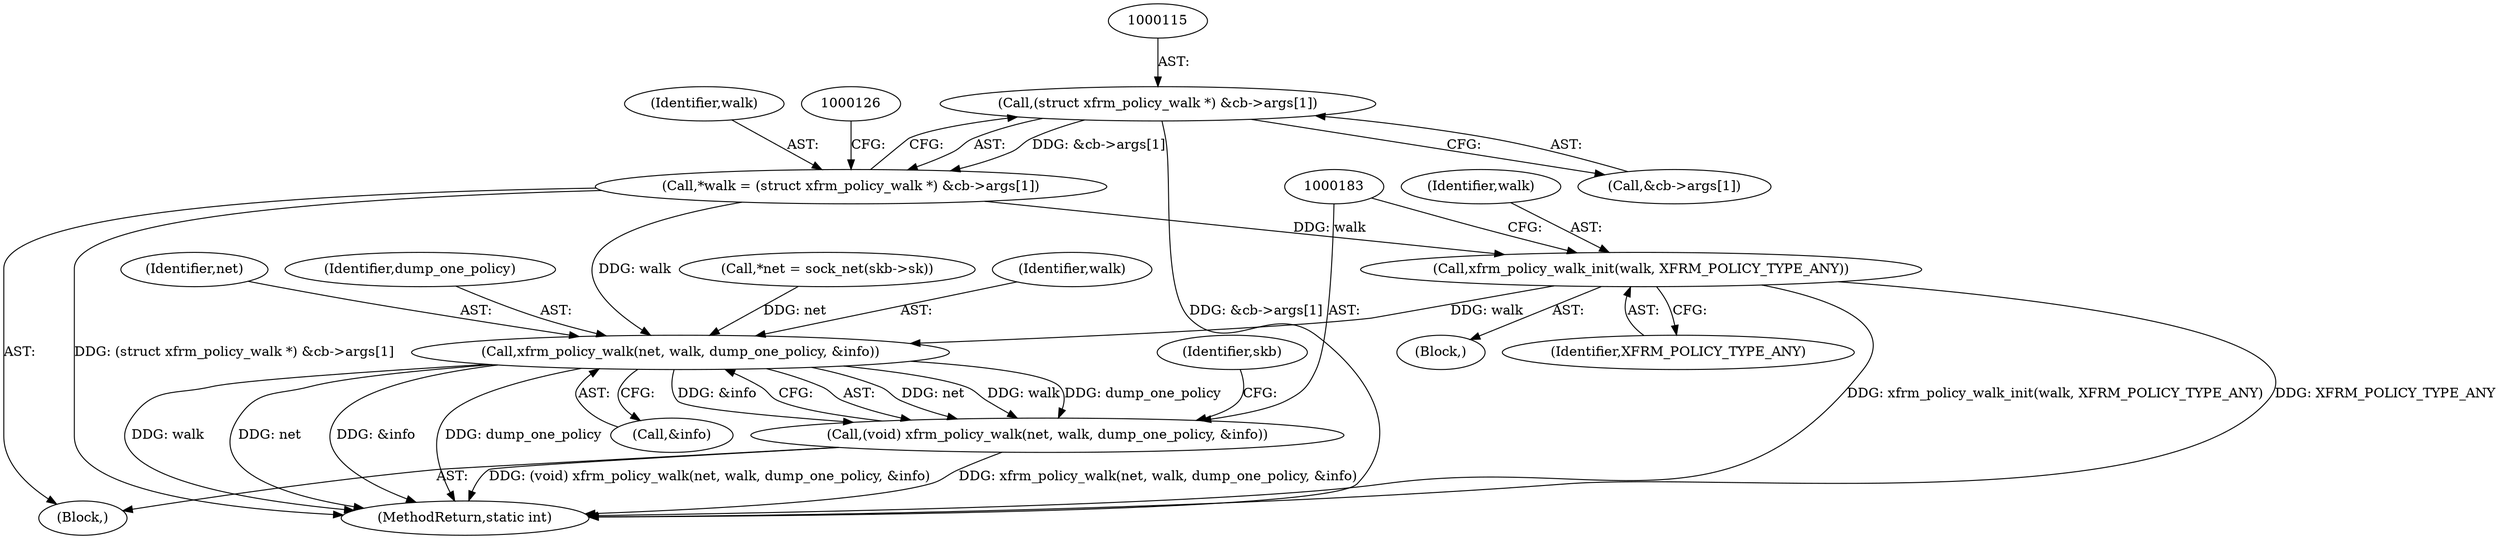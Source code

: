 digraph "0_linux_1137b5e2529a8f5ca8ee709288ecba3e68044df2@pointer" {
"1000114" [label="(Call,(struct xfrm_policy_walk *) &cb->args[1])"];
"1000112" [label="(Call,*walk = (struct xfrm_policy_walk *) &cb->args[1])"];
"1000179" [label="(Call,xfrm_policy_walk_init(walk, XFRM_POLICY_TYPE_ANY))"];
"1000184" [label="(Call,xfrm_policy_walk(net, walk, dump_one_policy, &info))"];
"1000182" [label="(Call,(void) xfrm_policy_walk(net, walk, dump_one_policy, &info))"];
"1000113" [label="(Identifier,walk)"];
"1000114" [label="(Call,(struct xfrm_policy_walk *) &cb->args[1])"];
"1000105" [label="(Call,*net = sock_net(skb->sk))"];
"1000103" [label="(Block,)"];
"1000180" [label="(Identifier,walk)"];
"1000171" [label="(Block,)"];
"1000186" [label="(Identifier,walk)"];
"1000185" [label="(Identifier,net)"];
"1000181" [label="(Identifier,XFRM_POLICY_TYPE_ANY)"];
"1000116" [label="(Call,&cb->args[1])"];
"1000187" [label="(Identifier,dump_one_policy)"];
"1000192" [label="(Identifier,skb)"];
"1000188" [label="(Call,&info)"];
"1000184" [label="(Call,xfrm_policy_walk(net, walk, dump_one_policy, &info))"];
"1000112" [label="(Call,*walk = (struct xfrm_policy_walk *) &cb->args[1])"];
"1000182" [label="(Call,(void) xfrm_policy_walk(net, walk, dump_one_policy, &info))"];
"1000179" [label="(Call,xfrm_policy_walk_init(walk, XFRM_POLICY_TYPE_ANY))"];
"1000194" [label="(MethodReturn,static int)"];
"1000114" -> "1000112"  [label="AST: "];
"1000114" -> "1000116"  [label="CFG: "];
"1000115" -> "1000114"  [label="AST: "];
"1000116" -> "1000114"  [label="AST: "];
"1000112" -> "1000114"  [label="CFG: "];
"1000114" -> "1000194"  [label="DDG: &cb->args[1]"];
"1000114" -> "1000112"  [label="DDG: &cb->args[1]"];
"1000112" -> "1000103"  [label="AST: "];
"1000113" -> "1000112"  [label="AST: "];
"1000126" -> "1000112"  [label="CFG: "];
"1000112" -> "1000194"  [label="DDG: (struct xfrm_policy_walk *) &cb->args[1]"];
"1000112" -> "1000179"  [label="DDG: walk"];
"1000112" -> "1000184"  [label="DDG: walk"];
"1000179" -> "1000171"  [label="AST: "];
"1000179" -> "1000181"  [label="CFG: "];
"1000180" -> "1000179"  [label="AST: "];
"1000181" -> "1000179"  [label="AST: "];
"1000183" -> "1000179"  [label="CFG: "];
"1000179" -> "1000194"  [label="DDG: xfrm_policy_walk_init(walk, XFRM_POLICY_TYPE_ANY)"];
"1000179" -> "1000194"  [label="DDG: XFRM_POLICY_TYPE_ANY"];
"1000179" -> "1000184"  [label="DDG: walk"];
"1000184" -> "1000182"  [label="AST: "];
"1000184" -> "1000188"  [label="CFG: "];
"1000185" -> "1000184"  [label="AST: "];
"1000186" -> "1000184"  [label="AST: "];
"1000187" -> "1000184"  [label="AST: "];
"1000188" -> "1000184"  [label="AST: "];
"1000182" -> "1000184"  [label="CFG: "];
"1000184" -> "1000194"  [label="DDG: walk"];
"1000184" -> "1000194"  [label="DDG: net"];
"1000184" -> "1000194"  [label="DDG: &info"];
"1000184" -> "1000194"  [label="DDG: dump_one_policy"];
"1000184" -> "1000182"  [label="DDG: net"];
"1000184" -> "1000182"  [label="DDG: walk"];
"1000184" -> "1000182"  [label="DDG: dump_one_policy"];
"1000184" -> "1000182"  [label="DDG: &info"];
"1000105" -> "1000184"  [label="DDG: net"];
"1000182" -> "1000103"  [label="AST: "];
"1000183" -> "1000182"  [label="AST: "];
"1000192" -> "1000182"  [label="CFG: "];
"1000182" -> "1000194"  [label="DDG: (void) xfrm_policy_walk(net, walk, dump_one_policy, &info)"];
"1000182" -> "1000194"  [label="DDG: xfrm_policy_walk(net, walk, dump_one_policy, &info)"];
}
